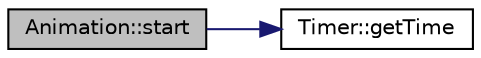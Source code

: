 digraph "Animation::start"
{
  edge [fontname="Helvetica",fontsize="10",labelfontname="Helvetica",labelfontsize="10"];
  node [fontname="Helvetica",fontsize="10",shape=record];
  rankdir="LR";
  Node1 [label="Animation::start",height=0.2,width=0.4,color="black", fillcolor="grey75", style="filled", fontcolor="black"];
  Node1 -> Node2 [color="midnightblue",fontsize="10",style="solid"];
  Node2 [label="Timer::getTime",height=0.2,width=0.4,color="black", fillcolor="white", style="filled",URL="$class_timer.html#aea7fa59f4a21300c13dc3361f23677e7"];
}
